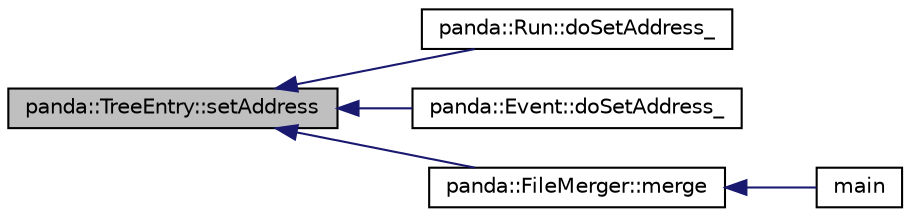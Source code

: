 digraph G
{
  edge [fontname="Helvetica",fontsize="10",labelfontname="Helvetica",labelfontsize="10"];
  node [fontname="Helvetica",fontsize="10",shape=record];
  rankdir=LR;
  Node1 [label="panda::TreeEntry::setAddress",height=0.2,width=0.4,color="black", fillcolor="grey75", style="filled" fontcolor="black"];
  Node1 -> Node2 [dir=back,color="midnightblue",fontsize="10",style="solid"];
  Node2 [label="panda::Run::doSetAddress_",height=0.2,width=0.4,color="black", fillcolor="white", style="filled",URL="$classpanda_1_1Run.html#a1fed64cabd5142e8b6981fdbadd9d2ae"];
  Node1 -> Node3 [dir=back,color="midnightblue",fontsize="10",style="solid"];
  Node3 [label="panda::Event::doSetAddress_",height=0.2,width=0.4,color="black", fillcolor="white", style="filled",URL="$classpanda_1_1Event.html#abe96424e8e74474e69a0f7bee8b6d38e"];
  Node1 -> Node4 [dir=back,color="midnightblue",fontsize="10",style="solid"];
  Node4 [label="panda::FileMerger::merge",height=0.2,width=0.4,color="black", fillcolor="white", style="filled",URL="$classpanda_1_1FileMerger.html#a13a672d0fef3317ce4335d6a56f4229b",tooltip="Run the merger."];
  Node4 -> Node5 [dir=back,color="midnightblue",fontsize="10",style="solid"];
  Node5 [label="main",height=0.2,width=0.4,color="black", fillcolor="white", style="filled",URL="$padd_8cc.html#a2201d4f3fe424b79dbb580041d738741"];
}
